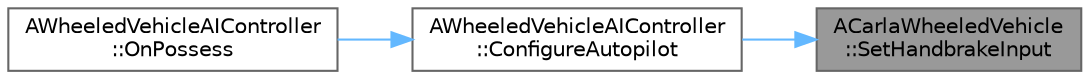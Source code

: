 digraph "ACarlaWheeledVehicle::SetHandbrakeInput"
{
 // INTERACTIVE_SVG=YES
 // LATEX_PDF_SIZE
  bgcolor="transparent";
  edge [fontname=Helvetica,fontsize=10,labelfontname=Helvetica,labelfontsize=10];
  node [fontname=Helvetica,fontsize=10,shape=box,height=0.2,width=0.4];
  rankdir="RL";
  Node1 [id="Node000001",label="ACarlaWheeledVehicle\l::SetHandbrakeInput",height=0.2,width=0.4,color="gray40", fillcolor="grey60", style="filled", fontcolor="black",tooltip=" "];
  Node1 -> Node2 [id="edge1_Node000001_Node000002",dir="back",color="steelblue1",style="solid",tooltip=" "];
  Node2 [id="Node000002",label="AWheeledVehicleAIController\l::ConfigureAutopilot",height=0.2,width=0.4,color="grey40", fillcolor="white", style="filled",URL="$dd/dea/classAWheeledVehicleAIController.html#a18b38b1f5ddab4ed37f8147bce8c8d5d",tooltip=" "];
  Node2 -> Node3 [id="edge2_Node000002_Node000003",dir="back",color="steelblue1",style="solid",tooltip=" "];
  Node3 [id="Node000003",label="AWheeledVehicleAIController\l::OnPossess",height=0.2,width=0.4,color="grey40", fillcolor="white", style="filled",URL="$dd/dea/classAWheeledVehicleAIController.html#a9028fa3b350555ab0b889b2e94d84286",tooltip=" "];
}
